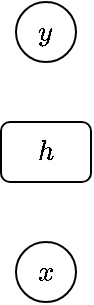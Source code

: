 <mxfile version="26.0.12">
  <diagram name="第 1 页" id="E5q3agL0aor25uI2br0D">
    <mxGraphModel dx="552" dy="362" grid="1" gridSize="10" guides="1" tooltips="1" connect="1" arrows="1" fold="1" page="1" pageScale="1" pageWidth="827" pageHeight="1169" math="1" shadow="0">
      <root>
        <mxCell id="0" />
        <mxCell id="1" parent="0" />
        <mxCell id="cvMqhqMfs5BdFeVytweX-1" value="$$x$$" style="ellipse;whiteSpace=wrap;html=1;aspect=fixed;" vertex="1" parent="1">
          <mxGeometry x="140" y="360" width="30" height="30" as="geometry" />
        </mxCell>
        <mxCell id="cvMqhqMfs5BdFeVytweX-2" value="$$h$$" style="rounded=1;whiteSpace=wrap;html=1;" vertex="1" parent="1">
          <mxGeometry x="132.5" y="300" width="45" height="30" as="geometry" />
        </mxCell>
        <mxCell id="cvMqhqMfs5BdFeVytweX-3" value="$$y$$" style="ellipse;whiteSpace=wrap;html=1;aspect=fixed;" vertex="1" parent="1">
          <mxGeometry x="140" y="240" width="30" height="30" as="geometry" />
        </mxCell>
      </root>
    </mxGraphModel>
  </diagram>
</mxfile>
